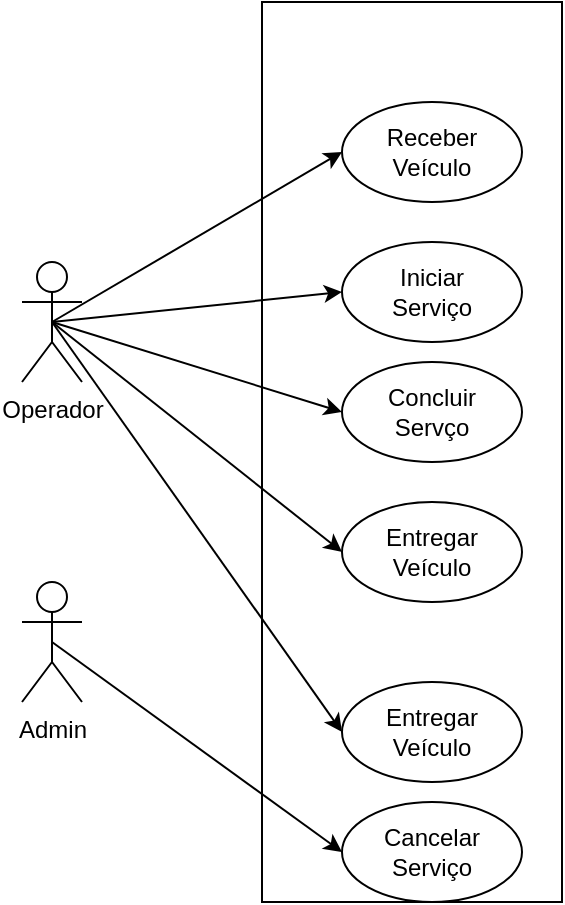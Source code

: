 <mxfile version="24.4.6" type="device">
  <diagram name="Page-1" id="brrsVKgchMgQaj_gkN8t">
    <mxGraphModel dx="880" dy="470" grid="1" gridSize="10" guides="1" tooltips="1" connect="1" arrows="1" fold="1" page="1" pageScale="1" pageWidth="850" pageHeight="1100" math="0" shadow="0">
      <root>
        <mxCell id="0" />
        <mxCell id="1" parent="0" />
        <mxCell id="ysQrRvsWg_elVjMgxu8O-1" value="Admin" style="shape=umlActor;verticalLabelPosition=bottom;verticalAlign=top;html=1;outlineConnect=0;" vertex="1" parent="1">
          <mxGeometry x="30" y="330" width="30" height="60" as="geometry" />
        </mxCell>
        <mxCell id="ysQrRvsWg_elVjMgxu8O-2" value="Operador" style="shape=umlActor;verticalLabelPosition=bottom;verticalAlign=top;html=1;outlineConnect=0;" vertex="1" parent="1">
          <mxGeometry x="30" y="170" width="30" height="60" as="geometry" />
        </mxCell>
        <mxCell id="ysQrRvsWg_elVjMgxu8O-4" value="" style="rounded=0;whiteSpace=wrap;html=1;fillColor=none;" vertex="1" parent="1">
          <mxGeometry x="150" y="40" width="150" height="450" as="geometry" />
        </mxCell>
        <mxCell id="ysQrRvsWg_elVjMgxu8O-5" value="" style="ellipse;whiteSpace=wrap;html=1;" vertex="1" parent="1">
          <mxGeometry x="190" y="90" width="90" height="50" as="geometry" />
        </mxCell>
        <mxCell id="ysQrRvsWg_elVjMgxu8O-6" value="&lt;div&gt;Receber &lt;br&gt;&lt;/div&gt;&lt;div&gt;Veículo&lt;br&gt;&lt;/div&gt;" style="text;html=1;align=center;verticalAlign=middle;whiteSpace=wrap;rounded=0;" vertex="1" parent="1">
          <mxGeometry x="205" y="100" width="60" height="30" as="geometry" />
        </mxCell>
        <mxCell id="ysQrRvsWg_elVjMgxu8O-7" value="" style="ellipse;whiteSpace=wrap;html=1;" vertex="1" parent="1">
          <mxGeometry x="190" y="160" width="90" height="50" as="geometry" />
        </mxCell>
        <mxCell id="ysQrRvsWg_elVjMgxu8O-8" value="Iniciar Serviço" style="text;html=1;align=center;verticalAlign=middle;whiteSpace=wrap;rounded=0;" vertex="1" parent="1">
          <mxGeometry x="205" y="170" width="60" height="30" as="geometry" />
        </mxCell>
        <mxCell id="ysQrRvsWg_elVjMgxu8O-10" value="" style="ellipse;whiteSpace=wrap;html=1;" vertex="1" parent="1">
          <mxGeometry x="190" y="220" width="90" height="50" as="geometry" />
        </mxCell>
        <mxCell id="ysQrRvsWg_elVjMgxu8O-11" value="Concluir Servço" style="text;html=1;align=center;verticalAlign=middle;whiteSpace=wrap;rounded=0;" vertex="1" parent="1">
          <mxGeometry x="205" y="230" width="60" height="30" as="geometry" />
        </mxCell>
        <mxCell id="ysQrRvsWg_elVjMgxu8O-12" value="" style="ellipse;whiteSpace=wrap;html=1;" vertex="1" parent="1">
          <mxGeometry x="190" y="290" width="90" height="50" as="geometry" />
        </mxCell>
        <mxCell id="ysQrRvsWg_elVjMgxu8O-13" value="&lt;div&gt;Entregar &lt;br&gt;&lt;/div&gt;&lt;div&gt;Veículo&lt;br&gt;&lt;/div&gt;" style="text;html=1;align=center;verticalAlign=middle;whiteSpace=wrap;rounded=0;" vertex="1" parent="1">
          <mxGeometry x="205" y="300" width="60" height="30" as="geometry" />
        </mxCell>
        <mxCell id="ysQrRvsWg_elVjMgxu8O-14" value="" style="ellipse;whiteSpace=wrap;html=1;" vertex="1" parent="1">
          <mxGeometry x="190" y="380" width="90" height="50" as="geometry" />
        </mxCell>
        <mxCell id="ysQrRvsWg_elVjMgxu8O-15" value="&lt;div&gt;Entregar &lt;br&gt;&lt;/div&gt;&lt;div&gt;Veículo&lt;br&gt;&lt;/div&gt;" style="text;html=1;align=center;verticalAlign=middle;whiteSpace=wrap;rounded=0;" vertex="1" parent="1">
          <mxGeometry x="205" y="390" width="60" height="30" as="geometry" />
        </mxCell>
        <mxCell id="ysQrRvsWg_elVjMgxu8O-17" value="" style="endArrow=classic;html=1;rounded=0;exitX=0.5;exitY=0.5;exitDx=0;exitDy=0;exitPerimeter=0;entryX=0;entryY=0.5;entryDx=0;entryDy=0;" edge="1" parent="1" source="ysQrRvsWg_elVjMgxu8O-2" target="ysQrRvsWg_elVjMgxu8O-5">
          <mxGeometry width="50" height="50" relative="1" as="geometry">
            <mxPoint x="400" y="280" as="sourcePoint" />
            <mxPoint x="450" y="230" as="targetPoint" />
          </mxGeometry>
        </mxCell>
        <mxCell id="ysQrRvsWg_elVjMgxu8O-18" value="" style="endArrow=classic;html=1;rounded=0;exitX=0.5;exitY=0.5;exitDx=0;exitDy=0;exitPerimeter=0;entryX=0;entryY=0.5;entryDx=0;entryDy=0;" edge="1" parent="1" source="ysQrRvsWg_elVjMgxu8O-2" target="ysQrRvsWg_elVjMgxu8O-7">
          <mxGeometry width="50" height="50" relative="1" as="geometry">
            <mxPoint x="105" y="280" as="sourcePoint" />
            <mxPoint x="245" y="150" as="targetPoint" />
          </mxGeometry>
        </mxCell>
        <mxCell id="ysQrRvsWg_elVjMgxu8O-19" value="" style="endArrow=classic;html=1;rounded=0;exitX=0.5;exitY=0.5;exitDx=0;exitDy=0;exitPerimeter=0;" edge="1" parent="1" source="ysQrRvsWg_elVjMgxu8O-2">
          <mxGeometry width="50" height="50" relative="1" as="geometry">
            <mxPoint x="105" y="280" as="sourcePoint" />
            <mxPoint x="190" y="245" as="targetPoint" />
          </mxGeometry>
        </mxCell>
        <mxCell id="ysQrRvsWg_elVjMgxu8O-20" value="" style="endArrow=classic;html=1;rounded=0;exitX=0.5;exitY=0.5;exitDx=0;exitDy=0;exitPerimeter=0;entryX=0;entryY=0.5;entryDx=0;entryDy=0;" edge="1" parent="1" source="ysQrRvsWg_elVjMgxu8O-2" target="ysQrRvsWg_elVjMgxu8O-14">
          <mxGeometry width="50" height="50" relative="1" as="geometry">
            <mxPoint x="105" y="280" as="sourcePoint" />
            <mxPoint x="480" y="150" as="targetPoint" />
          </mxGeometry>
        </mxCell>
        <mxCell id="ysQrRvsWg_elVjMgxu8O-21" value="" style="endArrow=classic;html=1;rounded=0;exitX=0.5;exitY=0.5;exitDx=0;exitDy=0;exitPerimeter=0;entryX=0;entryY=0.5;entryDx=0;entryDy=0;" edge="1" parent="1" source="ysQrRvsWg_elVjMgxu8O-2" target="ysQrRvsWg_elVjMgxu8O-12">
          <mxGeometry width="50" height="50" relative="1" as="geometry">
            <mxPoint x="105" y="280" as="sourcePoint" />
            <mxPoint x="585" y="150" as="targetPoint" />
          </mxGeometry>
        </mxCell>
        <mxCell id="ysQrRvsWg_elVjMgxu8O-23" value="" style="ellipse;whiteSpace=wrap;html=1;" vertex="1" parent="1">
          <mxGeometry x="190" y="440" width="90" height="50" as="geometry" />
        </mxCell>
        <mxCell id="ysQrRvsWg_elVjMgxu8O-24" value="&lt;div&gt;Cancelar &lt;br&gt;&lt;/div&gt;&lt;div&gt;Serviço&lt;br&gt;&lt;/div&gt;" style="text;html=1;align=center;verticalAlign=middle;whiteSpace=wrap;rounded=0;" vertex="1" parent="1">
          <mxGeometry x="205" y="450" width="60" height="30" as="geometry" />
        </mxCell>
        <mxCell id="ysQrRvsWg_elVjMgxu8O-26" value="" style="endArrow=classic;html=1;rounded=0;exitX=0.5;exitY=0.5;exitDx=0;exitDy=0;exitPerimeter=0;entryX=0;entryY=0.5;entryDx=0;entryDy=0;" edge="1" parent="1" source="ysQrRvsWg_elVjMgxu8O-1" target="ysQrRvsWg_elVjMgxu8O-23">
          <mxGeometry width="50" height="50" relative="1" as="geometry">
            <mxPoint x="115" y="210" as="sourcePoint" />
            <mxPoint x="245" y="150" as="targetPoint" />
          </mxGeometry>
        </mxCell>
      </root>
    </mxGraphModel>
  </diagram>
</mxfile>
